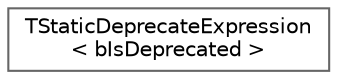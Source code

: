digraph "Graphical Class Hierarchy"
{
 // INTERACTIVE_SVG=YES
 // LATEX_PDF_SIZE
  bgcolor="transparent";
  edge [fontname=Helvetica,fontsize=10,labelfontname=Helvetica,labelfontsize=10];
  node [fontname=Helvetica,fontsize=10,shape=box,height=0.2,width=0.4];
  rankdir="LR";
  Node0 [id="Node000000",label="TStaticDeprecateExpression\l\< bIsDeprecated \>",height=0.2,width=0.4,color="grey40", fillcolor="white", style="filled",URL="$d0/d61/structTStaticDeprecateExpression.html",tooltip=" "];
}
